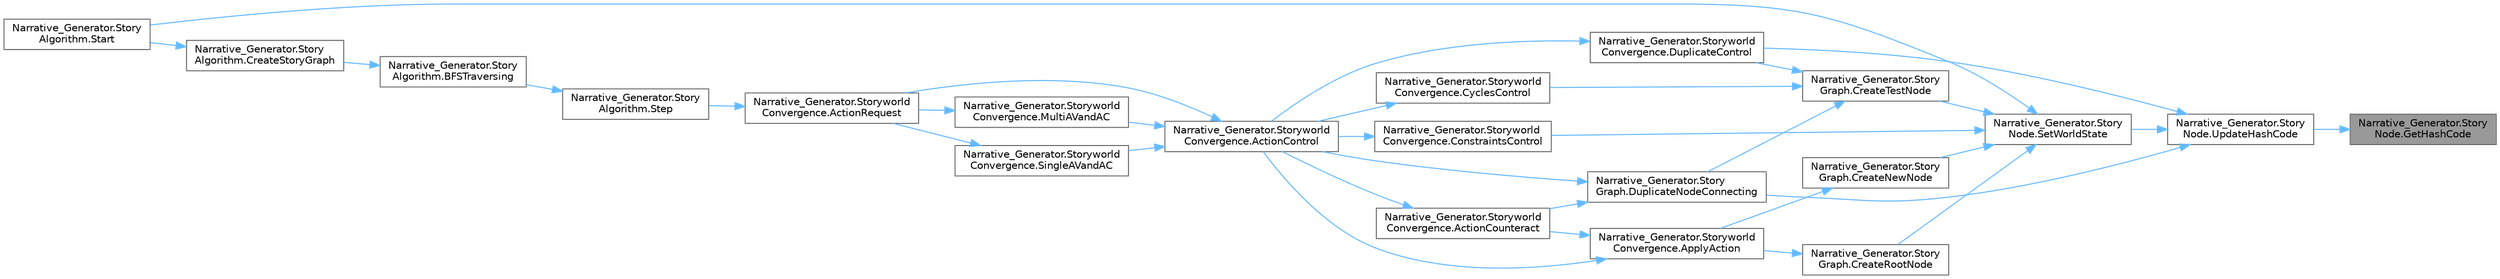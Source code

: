 digraph "Narrative_Generator.StoryNode.GetHashCode"
{
 // LATEX_PDF_SIZE
  bgcolor="transparent";
  edge [fontname=Helvetica,fontsize=10,labelfontname=Helvetica,labelfontsize=10];
  node [fontname=Helvetica,fontsize=10,shape=box,height=0.2,width=0.4];
  rankdir="RL";
  Node1 [label="Narrative_Generator.Story\lNode.GetHashCode",height=0.2,width=0.4,color="gray40", fillcolor="grey60", style="filled", fontcolor="black",tooltip="Calculates and returns the hash code of this instance of the StoryNode."];
  Node1 -> Node2 [dir="back",color="steelblue1",style="solid"];
  Node2 [label="Narrative_Generator.Story\lNode.UpdateHashCode",height=0.2,width=0.4,color="grey40", fillcolor="white", style="filled",URL="$class_narrative___generator_1_1_story_node.html#a832d4cb2c049b8a65cc276ad4c504152",tooltip="Updates (refresh) the current hash code value."];
  Node2 -> Node3 [dir="back",color="steelblue1",style="solid"];
  Node3 [label="Narrative_Generator.Storyworld\lConvergence.DuplicateControl",height=0.2,width=0.4,color="grey40", fillcolor="white", style="filled",URL="$class_narrative___generator_1_1_storyworld_convergence.html#a9fd047254836b0bec4a91f9cd06c9683",tooltip="A method that checks whether the effects of the checked action will lead to the creation of a node th..."];
  Node3 -> Node4 [dir="back",color="steelblue1",style="solid"];
  Node4 [label="Narrative_Generator.Storyworld\lConvergence.ActionControl",height=0.2,width=0.4,color="grey40", fillcolor="white", style="filled",URL="$class_narrative___generator_1_1_storyworld_convergence.html#ab63aeb27180c660c584261acd9e7051d",tooltip="Checking the action for violation of the established constraints and the reachability of the goal sta..."];
  Node4 -> Node5 [dir="back",color="steelblue1",style="solid"];
  Node5 [label="Narrative_Generator.Storyworld\lConvergence.ActionRequest",height=0.2,width=0.4,color="grey40", fillcolor="white", style="filled",URL="$class_narrative___generator_1_1_storyworld_convergence.html#a371ff7aeb10e59e3c51971228ea94378",tooltip="The agent updates his beliefs, calculates a plan, chooses an action, assigns variables to it,..."];
  Node5 -> Node6 [dir="back",color="steelblue1",style="solid"];
  Node6 [label="Narrative_Generator.Story\lAlgorithm.Step",height=0.2,width=0.4,color="grey40", fillcolor="white", style="filled",URL="$class_narrative___generator_1_1_story_algorithm.html#a14fcd8daa5dd92cef5b985a754ffa59e",tooltip="Convergence in turn asks agents for actions, checks them, applies them, counteracts them,..."];
  Node6 -> Node7 [dir="back",color="steelblue1",style="solid"];
  Node7 [label="Narrative_Generator.Story\lAlgorithm.BFSTraversing",height=0.2,width=0.4,color="grey40", fillcolor="white", style="filled",URL="$class_narrative___generator_1_1_story_algorithm.html#a7791dc587915617de53183d85424e7aa",tooltip="A method in which we sequentially create a story graph, node by node, starting at the root,..."];
  Node7 -> Node8 [dir="back",color="steelblue1",style="solid"];
  Node8 [label="Narrative_Generator.Story\lAlgorithm.CreateStoryGraph",height=0.2,width=0.4,color="grey40", fillcolor="white", style="filled",URL="$class_narrative___generator_1_1_story_algorithm.html#af62b9aaf409a5a30248c0fc5f0055723",tooltip="The method that controls the creation of the story graph."];
  Node8 -> Node9 [dir="back",color="steelblue1",style="solid"];
  Node9 [label="Narrative_Generator.Story\lAlgorithm.Start",height=0.2,width=0.4,color="grey40", fillcolor="white", style="filled",URL="$class_narrative___generator_1_1_story_algorithm.html#a5adcd998433cb838e814c1eb81ea753d",tooltip="Method is an entry point that controls the operation of the algorithm (the sequence of launching othe..."];
  Node4 -> Node10 [dir="back",color="steelblue1",style="solid"];
  Node10 [label="Narrative_Generator.Storyworld\lConvergence.MultiAVandAC",height=0.2,width=0.4,color="grey40", fillcolor="white", style="filled",URL="$class_narrative___generator_1_1_storyworld_convergence.html#a27d193b37c3114cc18d690e4846de59c",tooltip="A method that assigns variables (parameters) and checks the constraints of several actions of the sam..."];
  Node10 -> Node5 [dir="back",color="steelblue1",style="solid"];
  Node4 -> Node11 [dir="back",color="steelblue1",style="solid"];
  Node11 [label="Narrative_Generator.Storyworld\lConvergence.SingleAVandAC",height=0.2,width=0.4,color="grey40", fillcolor="white", style="filled",URL="$class_narrative___generator_1_1_storyworld_convergence.html#a89bee4b7f2aaec44bd5aac2d8f020981",tooltip="A method that assigns variables (parameters) and checks the constraints of one specific action."];
  Node11 -> Node5 [dir="back",color="steelblue1",style="solid"];
  Node2 -> Node12 [dir="back",color="steelblue1",style="solid"];
  Node12 [label="Narrative_Generator.Story\lGraph.DuplicateNodeConnecting",height=0.2,width=0.4,color="grey40", fillcolor="white", style="filled",URL="$class_narrative___generator_1_1_story_graph.html#a3caa66943f727fc97c6a8d255f8a0db9",tooltip="Connects two nodes if both already exist and are in the graph."];
  Node12 -> Node4 [dir="back",color="steelblue1",style="solid"];
  Node12 -> Node13 [dir="back",color="steelblue1",style="solid"];
  Node13 [label="Narrative_Generator.Storyworld\lConvergence.ActionCounteract",height=0.2,width=0.4,color="grey40", fillcolor="white", style="filled",URL="$class_narrative___generator_1_1_storyworld_convergence.html#add86637023cb151bb7e6ec3483cd500a",tooltip="A method that implements the system's response to an action that should not be applied."];
  Node13 -> Node4 [dir="back",color="steelblue1",style="solid"];
  Node2 -> Node14 [dir="back",color="steelblue1",style="solid"];
  Node14 [label="Narrative_Generator.Story\lNode.SetWorldState",height=0.2,width=0.4,color="grey40", fillcolor="white", style="filled",URL="$class_narrative___generator_1_1_story_node.html#afb0ce5994eb99b882177822a904566fa",tooltip="Sets the storyworld state stored by the node."];
  Node14 -> Node15 [dir="back",color="steelblue1",style="solid"];
  Node15 [label="Narrative_Generator.Storyworld\lConvergence.ConstraintsControl",height=0.2,width=0.4,color="grey40", fillcolor="white", style="filled",URL="$class_narrative___generator_1_1_storyworld_convergence.html#a65a8ae1ebd5745f372f8aec0fc879066",tooltip="Checking whether the application of an action would violate the established constraints."];
  Node15 -> Node4 [dir="back",color="steelblue1",style="solid"];
  Node14 -> Node16 [dir="back",color="steelblue1",style="solid"];
  Node16 [label="Narrative_Generator.Story\lGraph.CreateNewNode",height=0.2,width=0.4,color="grey40", fillcolor="white", style="filled",URL="$class_narrative___generator_1_1_story_graph.html#a7e65058643b6db885dcb604cb6b8896b",tooltip="Create a new node for the storygraph and inserts it."];
  Node16 -> Node17 [dir="back",color="steelblue1",style="solid"];
  Node17 [label="Narrative_Generator.Storyworld\lConvergence.ApplyAction",height=0.2,width=0.4,color="grey40", fillcolor="white", style="filled",URL="$class_narrative___generator_1_1_storyworld_convergence.html#a445039b4f3958e2e00953e09ed37bde9",tooltip="The probability of success of the action is calculated, and if successful, it is applied."];
  Node17 -> Node4 [dir="back",color="steelblue1",style="solid"];
  Node17 -> Node13 [dir="back",color="steelblue1",style="solid"];
  Node14 -> Node18 [dir="back",color="steelblue1",style="solid"];
  Node18 [label="Narrative_Generator.Story\lGraph.CreateRootNode",height=0.2,width=0.4,color="grey40", fillcolor="white", style="filled",URL="$class_narrative___generator_1_1_story_graph.html#af3ad0fe65d505e09b93224d002358a36",tooltip="Create a root node for the storygraph and inserts it."];
  Node18 -> Node17 [dir="back",color="steelblue1",style="solid"];
  Node14 -> Node19 [dir="back",color="steelblue1",style="solid"];
  Node19 [label="Narrative_Generator.Story\lGraph.CreateTestNode",height=0.2,width=0.4,color="grey40", fillcolor="white", style="filled",URL="$class_narrative___generator_1_1_story_graph.html#aff8960e72e0b1ecad9ca63c25517c5dc",tooltip="This method creates a node with the specified parameters, which will then be deleted."];
  Node19 -> Node20 [dir="back",color="steelblue1",style="solid"];
  Node20 [label="Narrative_Generator.Storyworld\lConvergence.CyclesControl",height=0.2,width=0.4,color="grey40", fillcolor="white", style="filled",URL="$class_narrative___generator_1_1_storyworld_convergence.html#a8b24e6d35f950febee35af944abef896",tooltip="A method that checks whether the effects of the action under test will cause cycles in the graph."];
  Node20 -> Node4 [dir="back",color="steelblue1",style="solid"];
  Node19 -> Node3 [dir="back",color="steelblue1",style="solid"];
  Node19 -> Node12 [dir="back",color="steelblue1",style="solid"];
  Node14 -> Node9 [dir="back",color="steelblue1",style="solid"];
}
